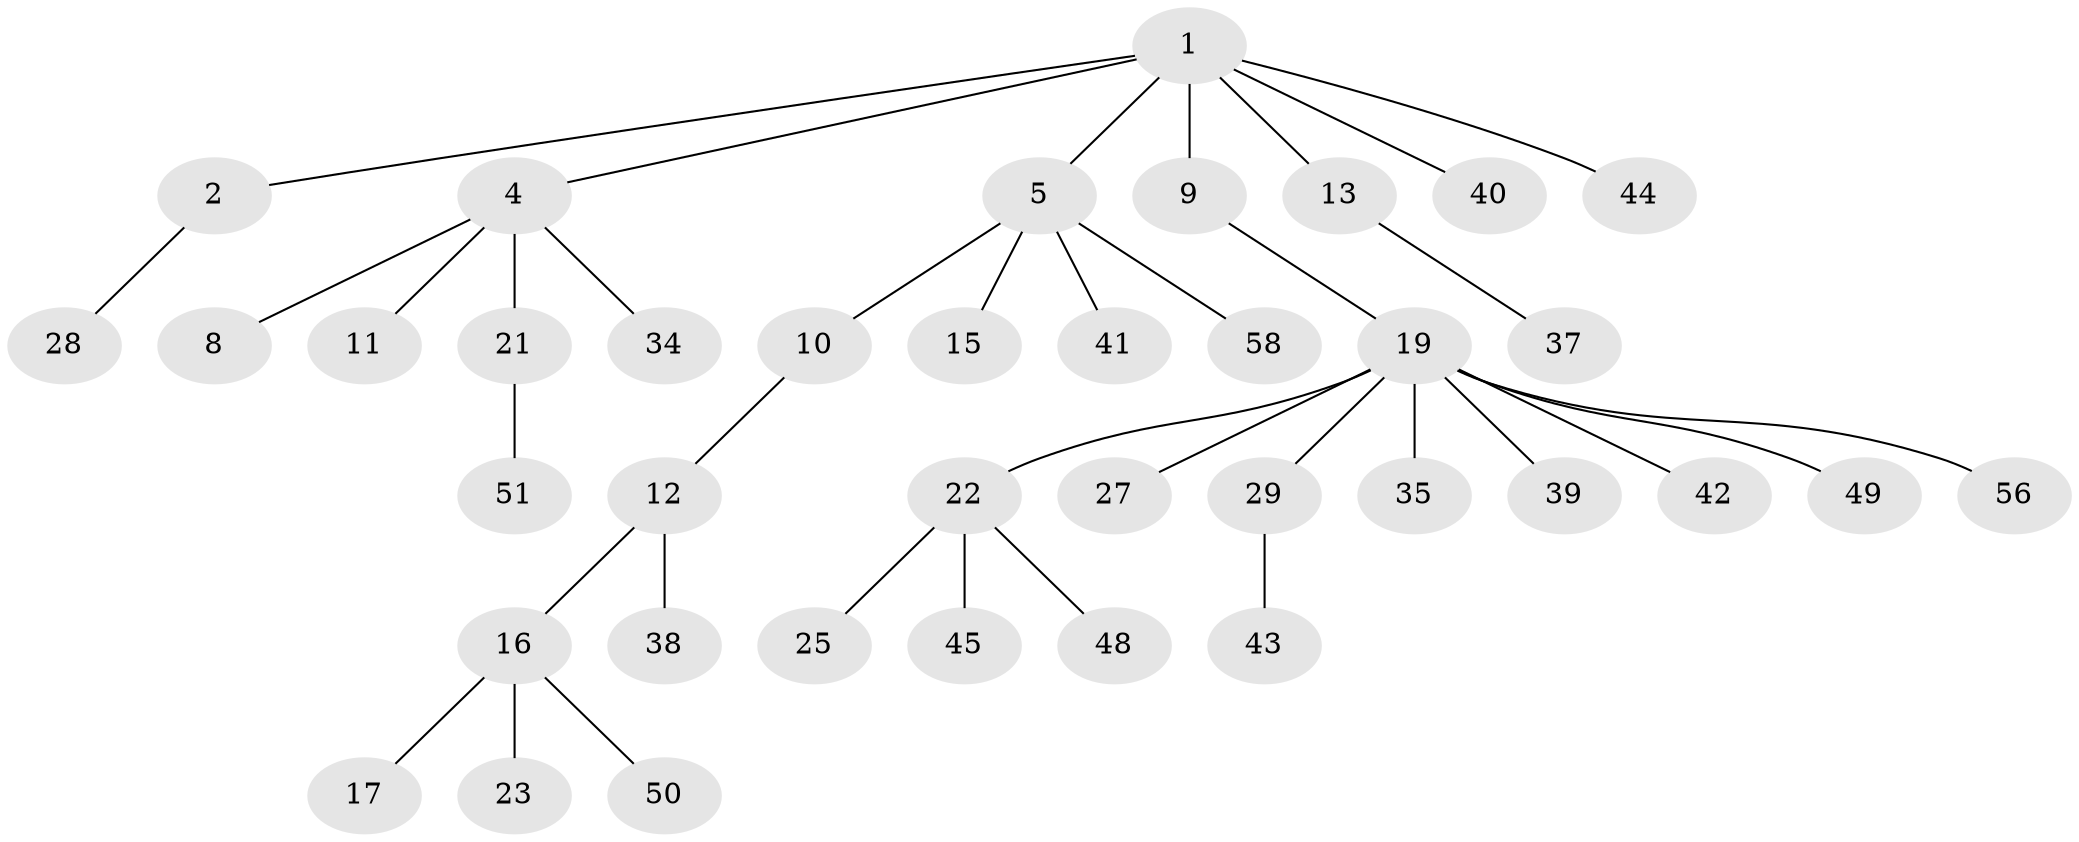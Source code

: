 // Generated by graph-tools (version 1.1) at 2025/52/02/27/25 19:52:13]
// undirected, 38 vertices, 37 edges
graph export_dot {
graph [start="1"]
  node [color=gray90,style=filled];
  1 [super="+3"];
  2 [super="+46"];
  4 [super="+7"];
  5 [super="+6"];
  8 [super="+36"];
  9 [super="+14"];
  10 [super="+54"];
  11;
  12 [super="+20"];
  13 [super="+18"];
  15 [super="+33"];
  16 [super="+47"];
  17;
  19 [super="+26"];
  21 [super="+24"];
  22 [super="+31"];
  23;
  25 [super="+32"];
  27;
  28 [super="+57"];
  29 [super="+30"];
  34;
  35;
  37;
  38;
  39;
  40;
  41;
  42;
  43;
  44 [super="+55"];
  45 [super="+53"];
  48 [super="+52"];
  49;
  50;
  51;
  56;
  58;
  1 -- 2;
  1 -- 5;
  1 -- 44;
  1 -- 4;
  1 -- 40;
  1 -- 9;
  1 -- 13;
  2 -- 28;
  4 -- 8;
  4 -- 21;
  4 -- 34;
  4 -- 11;
  5 -- 10;
  5 -- 41;
  5 -- 58;
  5 -- 15;
  9 -- 19;
  10 -- 12;
  12 -- 16;
  12 -- 38;
  13 -- 37;
  16 -- 17;
  16 -- 23;
  16 -- 50;
  19 -- 22;
  19 -- 35;
  19 -- 42;
  19 -- 56;
  19 -- 49;
  19 -- 39;
  19 -- 27;
  19 -- 29;
  21 -- 51;
  22 -- 25;
  22 -- 45;
  22 -- 48;
  29 -- 43;
}
